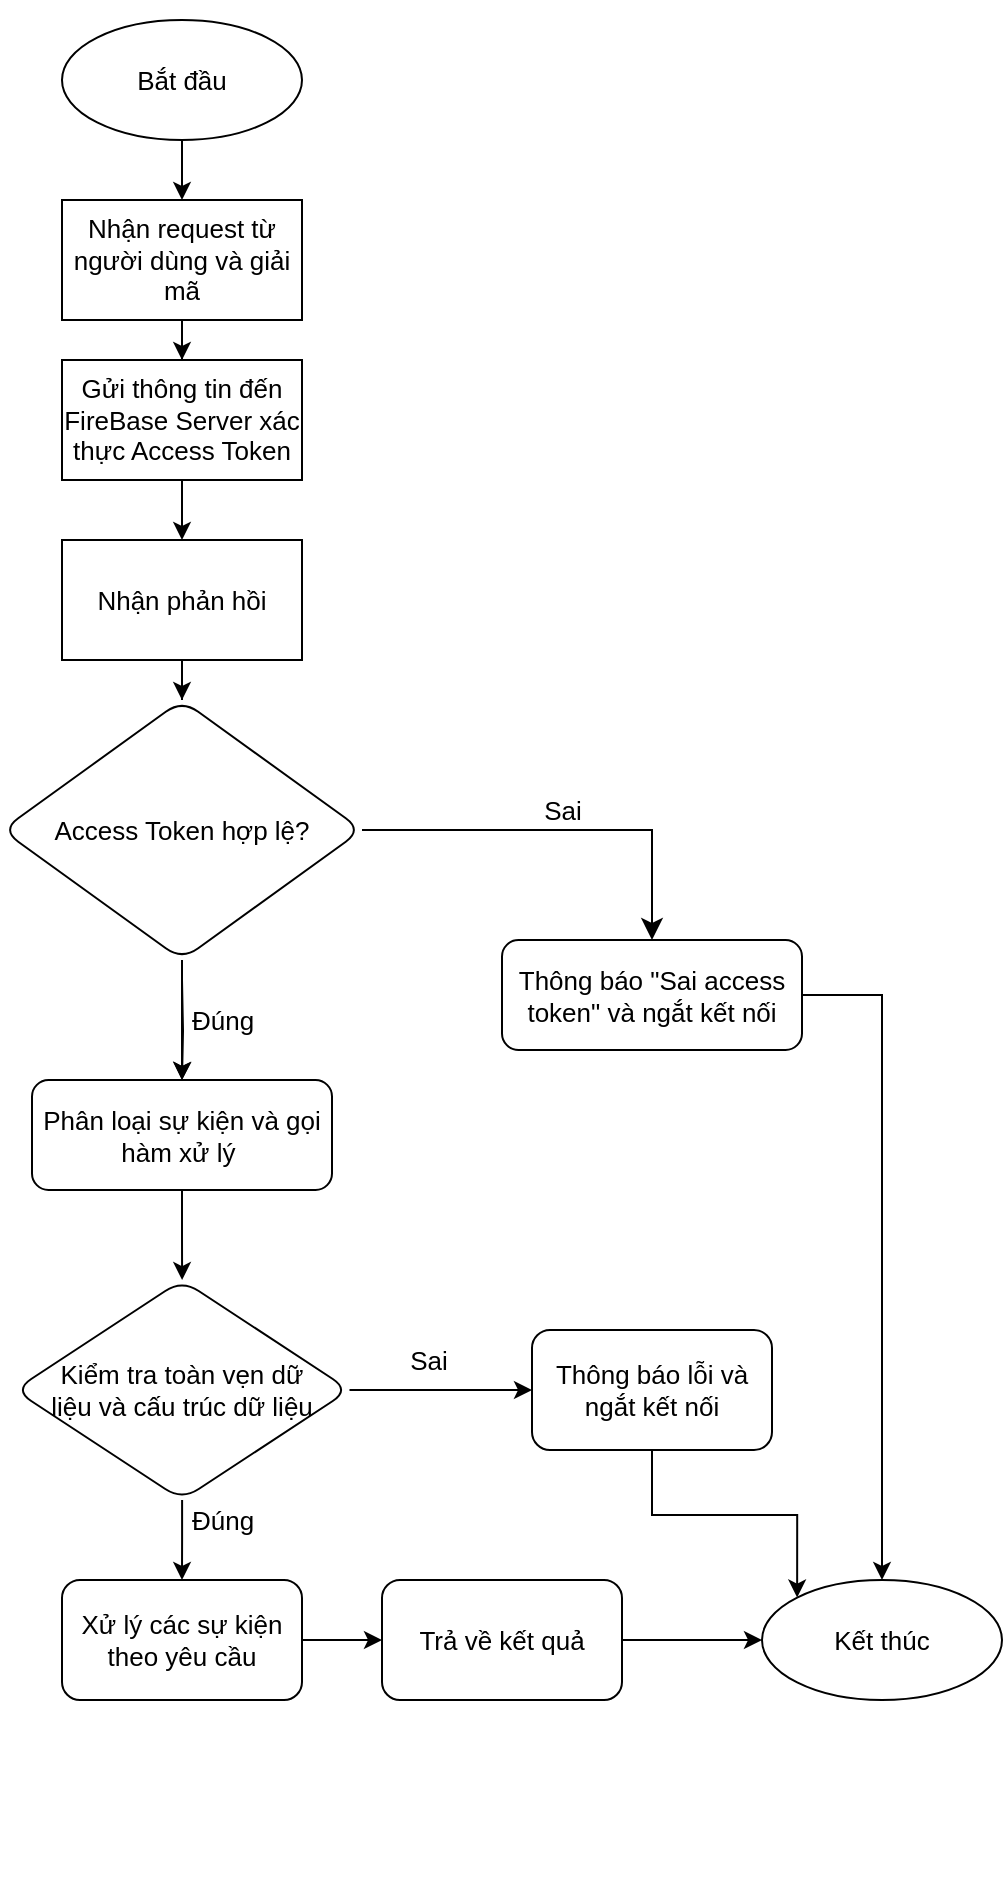<mxfile version="15.8.8" type="github">
  <diagram id="C5RBs43oDa-KdzZeNtuy" name="Page-1">
    <mxGraphModel dx="1240" dy="1812" grid="1" gridSize="10" guides="1" tooltips="1" connect="1" arrows="1" fold="1" page="1" pageScale="1" pageWidth="827" pageHeight="1169" math="0" shadow="0">
      <root>
        <mxCell id="WIyWlLk6GJQsqaUBKTNV-0" />
        <mxCell id="WIyWlLk6GJQsqaUBKTNV-1" parent="WIyWlLk6GJQsqaUBKTNV-0" />
        <mxCell id="icHk0DNHgdCXzCUY5JYD-108" value="" style="group" vertex="1" connectable="0" parent="WIyWlLk6GJQsqaUBKTNV-1">
          <mxGeometry x="130" y="-160" width="500" height="940" as="geometry" />
        </mxCell>
        <mxCell id="icHk0DNHgdCXzCUY5JYD-9" value="" style="edgeStyle=orthogonalEdgeStyle;rounded=0;orthogonalLoop=1;jettySize=auto;html=1;endArrow=classic;endFill=1;entryX=0.5;entryY=0;entryDx=0;entryDy=0;fontSize=13;" edge="1" parent="icHk0DNHgdCXzCUY5JYD-108" target="icHk0DNHgdCXzCUY5JYD-10">
          <mxGeometry relative="1" as="geometry">
            <mxPoint x="90" y="490" as="sourcePoint" />
            <mxPoint x="90" y="615" as="targetPoint" />
          </mxGeometry>
        </mxCell>
        <mxCell id="WIyWlLk6GJQsqaUBKTNV-7" value="Thông báo &quot;Sai access token&quot; và ngắt kết nối" style="rounded=1;whiteSpace=wrap;html=1;fontSize=13;glass=0;strokeWidth=1;shadow=0;" parent="icHk0DNHgdCXzCUY5JYD-108" vertex="1">
          <mxGeometry x="250" y="470" width="150" height="55" as="geometry" />
        </mxCell>
        <mxCell id="icHk0DNHgdCXzCUY5JYD-112" value="" style="edgeStyle=orthogonalEdgeStyle;rounded=0;orthogonalLoop=1;jettySize=auto;html=1;fontSize=13;endArrow=classic;endFill=1;" edge="1" parent="icHk0DNHgdCXzCUY5JYD-108" source="icHk0DNHgdCXzCUY5JYD-0" target="icHk0DNHgdCXzCUY5JYD-111">
          <mxGeometry relative="1" as="geometry" />
        </mxCell>
        <mxCell id="icHk0DNHgdCXzCUY5JYD-0" value="Bắt đầu" style="ellipse;whiteSpace=wrap;html=1;rounded=1;shadow=0;strokeWidth=1;glass=0;fontSize=13;" vertex="1" parent="icHk0DNHgdCXzCUY5JYD-108">
          <mxGeometry x="30" y="10" width="120" height="60" as="geometry" />
        </mxCell>
        <mxCell id="icHk0DNHgdCXzCUY5JYD-110" style="edgeStyle=orthogonalEdgeStyle;rounded=0;orthogonalLoop=1;jettySize=auto;html=1;fontSize=13;endArrow=classic;endFill=1;" edge="1" parent="icHk0DNHgdCXzCUY5JYD-108" source="icHk0DNHgdCXzCUY5JYD-10" target="icHk0DNHgdCXzCUY5JYD-22">
          <mxGeometry relative="1" as="geometry" />
        </mxCell>
        <mxCell id="icHk0DNHgdCXzCUY5JYD-10" value="Phân loại sự kiện và gọi hàm xử lý&amp;nbsp;" style="rounded=1;whiteSpace=wrap;html=1;fontSize=13;glass=0;strokeWidth=1;shadow=0;" vertex="1" parent="icHk0DNHgdCXzCUY5JYD-108">
          <mxGeometry x="15" y="540" width="150" height="55" as="geometry" />
        </mxCell>
        <mxCell id="icHk0DNHgdCXzCUY5JYD-11" value="Đúng" style="text;html=1;align=center;verticalAlign=middle;resizable=0;points=[];autosize=1;strokeColor=none;fillColor=none;fontSize=13;" vertex="1" parent="icHk0DNHgdCXzCUY5JYD-108">
          <mxGeometry x="85" y="500" width="50" height="20" as="geometry" />
        </mxCell>
        <mxCell id="icHk0DNHgdCXzCUY5JYD-16" value="" style="edgeStyle=orthogonalEdgeStyle;rounded=0;orthogonalLoop=1;jettySize=auto;html=1;endArrow=classic;endFill=1;fontSize=13;" edge="1" parent="icHk0DNHgdCXzCUY5JYD-108" source="icHk0DNHgdCXzCUY5JYD-14" target="icHk0DNHgdCXzCUY5JYD-10">
          <mxGeometry relative="1" as="geometry" />
        </mxCell>
        <mxCell id="icHk0DNHgdCXzCUY5JYD-14" value="&lt;span style=&quot;font-size: 13px;&quot;&gt;Access Token hợp lệ?&lt;/span&gt;" style="rhombus;whiteSpace=wrap;html=1;rounded=1;shadow=0;strokeWidth=1;glass=0;fontSize=13;" vertex="1" parent="icHk0DNHgdCXzCUY5JYD-108">
          <mxGeometry y="350" width="180" height="130" as="geometry" />
        </mxCell>
        <mxCell id="WIyWlLk6GJQsqaUBKTNV-5" value="Sai" style="edgeStyle=orthogonalEdgeStyle;rounded=0;html=1;jettySize=auto;orthogonalLoop=1;fontSize=13;endArrow=classic;endFill=1;endSize=8;strokeWidth=1;shadow=0;labelBackgroundColor=none;" parent="icHk0DNHgdCXzCUY5JYD-108" source="icHk0DNHgdCXzCUY5JYD-14" target="WIyWlLk6GJQsqaUBKTNV-7" edge="1">
          <mxGeometry y="10" relative="1" as="geometry">
            <mxPoint as="offset" />
            <mxPoint x="180" y="415" as="sourcePoint" />
            <Array as="points">
              <mxPoint x="325" y="415" />
            </Array>
          </mxGeometry>
        </mxCell>
        <mxCell id="icHk0DNHgdCXzCUY5JYD-22" value="Kiểm tra toàn vẹn dữ &lt;br style=&quot;font-size: 13px;&quot;&gt;liệu và cấu trúc dữ liệu" style="rhombus;whiteSpace=wrap;html=1;rounded=1;shadow=0;strokeWidth=1;glass=0;fontSize=13;" vertex="1" parent="icHk0DNHgdCXzCUY5JYD-108">
          <mxGeometry x="6.25" y="640" width="167.5" height="110" as="geometry" />
        </mxCell>
        <mxCell id="icHk0DNHgdCXzCUY5JYD-24" value="Xử lý các sự kiện theo yêu cầu" style="whiteSpace=wrap;html=1;rounded=1;shadow=0;strokeWidth=1;glass=0;fontSize=13;" vertex="1" parent="icHk0DNHgdCXzCUY5JYD-108">
          <mxGeometry x="30" y="790" width="120" height="60" as="geometry" />
        </mxCell>
        <mxCell id="icHk0DNHgdCXzCUY5JYD-25" value="" style="edgeStyle=orthogonalEdgeStyle;rounded=0;orthogonalLoop=1;jettySize=auto;html=1;endArrow=classic;endFill=1;fontSize=13;" edge="1" parent="icHk0DNHgdCXzCUY5JYD-108" source="icHk0DNHgdCXzCUY5JYD-22" target="icHk0DNHgdCXzCUY5JYD-24">
          <mxGeometry relative="1" as="geometry" />
        </mxCell>
        <mxCell id="icHk0DNHgdCXzCUY5JYD-26" value="Thông báo lỗi và ngắt kết nối" style="whiteSpace=wrap;html=1;rounded=1;shadow=0;strokeWidth=1;glass=0;fontSize=13;" vertex="1" parent="icHk0DNHgdCXzCUY5JYD-108">
          <mxGeometry x="265" y="665" width="120" height="60" as="geometry" />
        </mxCell>
        <mxCell id="icHk0DNHgdCXzCUY5JYD-27" value="" style="edgeStyle=orthogonalEdgeStyle;rounded=0;orthogonalLoop=1;jettySize=auto;html=1;endArrow=classic;endFill=1;fontSize=13;" edge="1" parent="icHk0DNHgdCXzCUY5JYD-108" source="icHk0DNHgdCXzCUY5JYD-22" target="icHk0DNHgdCXzCUY5JYD-26">
          <mxGeometry relative="1" as="geometry" />
        </mxCell>
        <mxCell id="icHk0DNHgdCXzCUY5JYD-28" value="Sai" style="edgeLabel;html=1;align=center;verticalAlign=middle;resizable=0;points=[];fontSize=13;" vertex="1" connectable="0" parent="icHk0DNHgdCXzCUY5JYD-27">
          <mxGeometry x="-0.159" y="-1" relative="1" as="geometry">
            <mxPoint y="-16" as="offset" />
          </mxGeometry>
        </mxCell>
        <mxCell id="icHk0DNHgdCXzCUY5JYD-29" value="Đúng" style="text;html=1;align=center;verticalAlign=middle;resizable=0;points=[];autosize=1;strokeColor=none;fillColor=none;fontSize=13;" vertex="1" parent="icHk0DNHgdCXzCUY5JYD-108">
          <mxGeometry x="85" y="750" width="50" height="20" as="geometry" />
        </mxCell>
        <mxCell id="icHk0DNHgdCXzCUY5JYD-35" value="Kết thúc" style="ellipse;whiteSpace=wrap;html=1;rounded=1;shadow=0;strokeWidth=1;glass=0;fontSize=13;" vertex="1" parent="icHk0DNHgdCXzCUY5JYD-108">
          <mxGeometry x="380" y="790" width="120" height="60" as="geometry" />
        </mxCell>
        <mxCell id="icHk0DNHgdCXzCUY5JYD-106" style="edgeStyle=orthogonalEdgeStyle;rounded=0;orthogonalLoop=1;jettySize=auto;html=1;entryX=0.5;entryY=0;entryDx=0;entryDy=0;fontSize=13;endArrow=classic;endFill=1;" edge="1" parent="icHk0DNHgdCXzCUY5JYD-108" source="WIyWlLk6GJQsqaUBKTNV-7" target="icHk0DNHgdCXzCUY5JYD-35">
          <mxGeometry relative="1" as="geometry">
            <Array as="points">
              <mxPoint x="440" y="498" />
            </Array>
          </mxGeometry>
        </mxCell>
        <mxCell id="icHk0DNHgdCXzCUY5JYD-107" style="edgeStyle=orthogonalEdgeStyle;rounded=0;orthogonalLoop=1;jettySize=auto;html=1;exitX=0.5;exitY=1;exitDx=0;exitDy=0;entryX=0;entryY=0;entryDx=0;entryDy=0;fontSize=13;endArrow=classic;endFill=1;" edge="1" parent="icHk0DNHgdCXzCUY5JYD-108" source="icHk0DNHgdCXzCUY5JYD-26" target="icHk0DNHgdCXzCUY5JYD-35">
          <mxGeometry relative="1" as="geometry" />
        </mxCell>
        <mxCell id="icHk0DNHgdCXzCUY5JYD-105" value="" style="edgeStyle=orthogonalEdgeStyle;rounded=0;orthogonalLoop=1;jettySize=auto;html=1;fontSize=13;endArrow=classic;endFill=1;" edge="1" parent="icHk0DNHgdCXzCUY5JYD-108" source="icHk0DNHgdCXzCUY5JYD-37" target="icHk0DNHgdCXzCUY5JYD-35">
          <mxGeometry relative="1" as="geometry" />
        </mxCell>
        <mxCell id="icHk0DNHgdCXzCUY5JYD-37" value="Trả về kết quả" style="whiteSpace=wrap;html=1;rounded=1;shadow=0;strokeWidth=1;glass=0;fontSize=13;" vertex="1" parent="icHk0DNHgdCXzCUY5JYD-108">
          <mxGeometry x="190" y="790" width="120" height="60" as="geometry" />
        </mxCell>
        <mxCell id="icHk0DNHgdCXzCUY5JYD-38" value="" style="edgeStyle=orthogonalEdgeStyle;rounded=0;orthogonalLoop=1;jettySize=auto;html=1;endArrow=classic;endFill=1;fontSize=13;" edge="1" parent="icHk0DNHgdCXzCUY5JYD-108" source="icHk0DNHgdCXzCUY5JYD-24" target="icHk0DNHgdCXzCUY5JYD-37">
          <mxGeometry relative="1" as="geometry" />
        </mxCell>
        <mxCell id="icHk0DNHgdCXzCUY5JYD-99" value="Gửi thông tin đến FireBase Server xác thực Access Token" style="rounded=0;whiteSpace=wrap;html=1;fontSize=13;" vertex="1" parent="icHk0DNHgdCXzCUY5JYD-108">
          <mxGeometry x="30" y="180" width="120" height="60" as="geometry" />
        </mxCell>
        <mxCell id="icHk0DNHgdCXzCUY5JYD-104" value="" style="edgeStyle=orthogonalEdgeStyle;rounded=0;orthogonalLoop=1;jettySize=auto;html=1;endArrow=classic;endFill=1;fontSize=13;" edge="1" parent="icHk0DNHgdCXzCUY5JYD-108" source="icHk0DNHgdCXzCUY5JYD-102" target="icHk0DNHgdCXzCUY5JYD-14">
          <mxGeometry relative="1" as="geometry" />
        </mxCell>
        <mxCell id="icHk0DNHgdCXzCUY5JYD-102" value="Nhận phản hồi" style="rounded=0;whiteSpace=wrap;html=1;fontSize=13;" vertex="1" parent="icHk0DNHgdCXzCUY5JYD-108">
          <mxGeometry x="30" y="270" width="120" height="60" as="geometry" />
        </mxCell>
        <mxCell id="icHk0DNHgdCXzCUY5JYD-103" value="" style="edgeStyle=orthogonalEdgeStyle;rounded=0;orthogonalLoop=1;jettySize=auto;html=1;endArrow=classic;endFill=1;fontSize=13;" edge="1" parent="icHk0DNHgdCXzCUY5JYD-108" source="icHk0DNHgdCXzCUY5JYD-99" target="icHk0DNHgdCXzCUY5JYD-102">
          <mxGeometry relative="1" as="geometry" />
        </mxCell>
        <mxCell id="icHk0DNHgdCXzCUY5JYD-113" value="" style="edgeStyle=orthogonalEdgeStyle;rounded=0;orthogonalLoop=1;jettySize=auto;html=1;fontSize=13;endArrow=classic;endFill=1;" edge="1" parent="icHk0DNHgdCXzCUY5JYD-108" source="icHk0DNHgdCXzCUY5JYD-111" target="icHk0DNHgdCXzCUY5JYD-99">
          <mxGeometry relative="1" as="geometry" />
        </mxCell>
        <mxCell id="icHk0DNHgdCXzCUY5JYD-111" value="Nhận request từ người dùng và giải mã" style="rounded=0;whiteSpace=wrap;html=1;fontSize=13;" vertex="1" parent="icHk0DNHgdCXzCUY5JYD-108">
          <mxGeometry x="30" y="100" width="120" height="60" as="geometry" />
        </mxCell>
      </root>
    </mxGraphModel>
  </diagram>
</mxfile>
